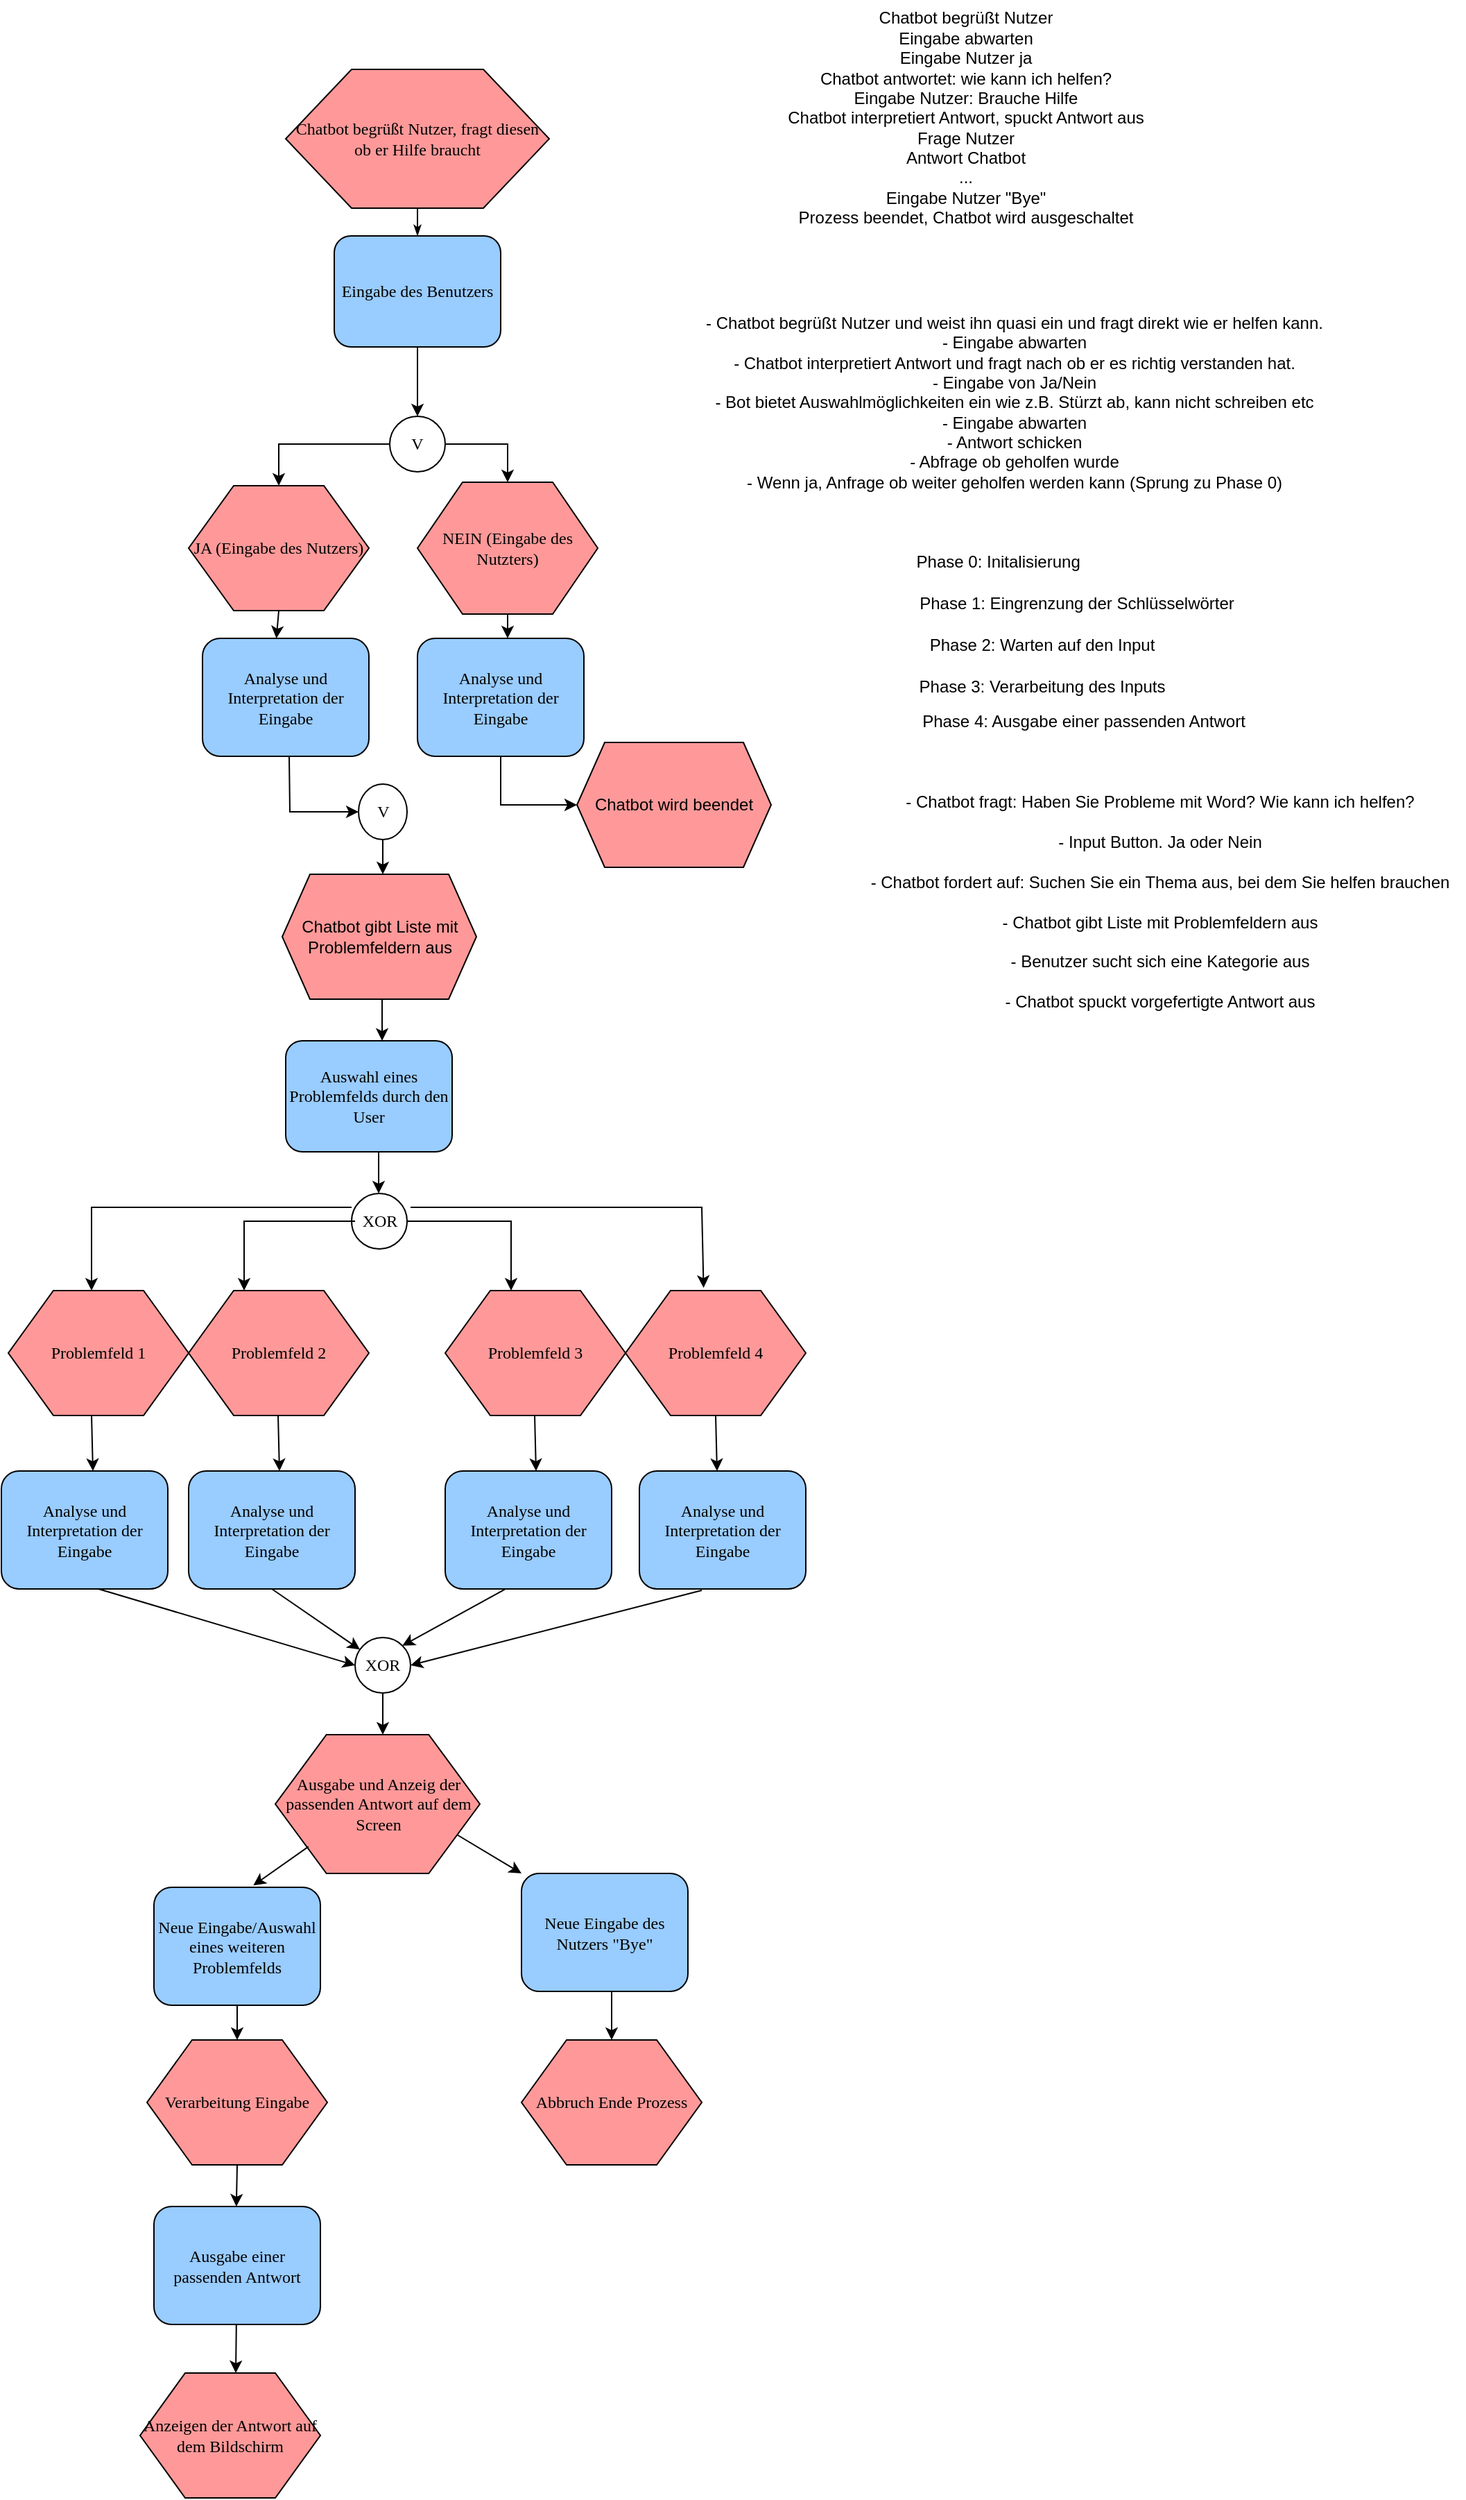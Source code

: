 <mxfile version="20.3.0" type="device"><diagram name="Page-1" id="8ce9d11a-91a2-4d17-14d8-a56ed91bf033"><mxGraphModel dx="2122" dy="1381" grid="1" gridSize="10" guides="1" tooltips="1" connect="1" arrows="1" fold="1" page="1" pageScale="1" pageWidth="1100" pageHeight="850" background="none" math="0" shadow="0"><root><mxCell id="0"/><mxCell id="1" parent="0"/><mxCell id="Pw-NRlmpF0P7CUlUOtBj-82" value="" style="endArrow=classic;html=1;rounded=0;entryX=0;entryY=0;entryDx=0;entryDy=0;" parent="1" target="Pw-NRlmpF0P7CUlUOtBj-74" edge="1"><mxGeometry width="50" height="50" relative="1" as="geometry"><mxPoint x="150" y="1180" as="sourcePoint"/><mxPoint x="200" y="1130" as="targetPoint"/></mxGeometry></mxCell><mxCell id="Pw-NRlmpF0P7CUlUOtBj-69" value="Ausgabe und Anzeig der passenden Antwort auf dem Screen" style="shape=hexagon;perimeter=hexagonPerimeter;whiteSpace=wrap;html=1;rounded=0;shadow=0;labelBackgroundColor=none;strokeWidth=1;fontFamily=Verdana;fontSize=12;align=center;fillColor=#FF9999;" parent="1" vertex="1"><mxGeometry x="22.5" y="1110" width="147.5" height="100" as="geometry"/></mxCell><mxCell id="17ea667e15c223fc-28" style="edgeStyle=orthogonalEdgeStyle;rounded=1;html=1;labelBackgroundColor=none;startArrow=none;startFill=0;startSize=5;endArrow=classicThin;endFill=1;endSize=5;jettySize=auto;orthogonalLoop=1;strokeWidth=1;fontFamily=Verdana;fontSize=8;exitX=0.5;exitY=1;exitDx=0;exitDy=0;" parent="1" source="17ea667e15c223fc-1" target="17ea667e15c223fc-2" edge="1"><mxGeometry relative="1" as="geometry"/></mxCell><mxCell id="17ea667e15c223fc-1" value="Chatbot begrüßt Nutzer, fragt diesen ob er Hilfe braucht" style="shape=hexagon;perimeter=hexagonPerimeter;whiteSpace=wrap;html=1;rounded=0;shadow=0;labelBackgroundColor=none;strokeWidth=1;fontFamily=Verdana;fontSize=12;align=center;fillColor=#FF9999;" parent="1" vertex="1"><mxGeometry x="30" y="-90" width="190" height="100" as="geometry"/></mxCell><mxCell id="17ea667e15c223fc-2" value="Eingabe des Benutzers" style="rounded=1;whiteSpace=wrap;html=1;shadow=0;labelBackgroundColor=none;strokeWidth=1;fontFamily=Verdana;fontSize=12;align=center;fillColor=#99CCFF;" parent="1" vertex="1"><mxGeometry x="65" y="30" width="120" height="80" as="geometry"/></mxCell><mxCell id="17ea667e15c223fc-5" value="JA (Eingabe des Nutzers)" style="shape=hexagon;perimeter=hexagonPerimeter;whiteSpace=wrap;html=1;rounded=0;shadow=0;labelBackgroundColor=none;strokeWidth=1;fontFamily=Verdana;fontSize=12;align=center;fillColor=#FF9999;" parent="1" vertex="1"><mxGeometry x="-40" y="210" width="130" height="90" as="geometry"/></mxCell><mxCell id="17ea667e15c223fc-8" value="Analyse und Interpretation der Eingabe" style="rounded=1;whiteSpace=wrap;html=1;shadow=0;labelBackgroundColor=none;strokeWidth=1;fontFamily=Verdana;fontSize=12;align=center;fillColor=#99CCFF;" parent="1" vertex="1"><mxGeometry x="125" y="320" width="120" height="85" as="geometry"/></mxCell><mxCell id="RISgRwebaMDkwIASM-h6-5" value="Chatbot gibt Liste mit Problemfeldern aus" style="shape=hexagon;perimeter=hexagonPerimeter2;whiteSpace=wrap;html=1;fixedSize=1;fillColor=#FF9999;" parent="1" vertex="1"><mxGeometry x="27.5" y="490" width="140" height="90" as="geometry"/></mxCell><mxCell id="RISgRwebaMDkwIASM-h6-6" value="Chatbot begrüßt Nutzer&lt;br&gt;Eingabe abwarten&lt;br&gt;Eingabe Nutzer ja&lt;br&gt;Chatbot antwortet: wie kann ich helfen?&lt;br&gt;Eingabe Nutzer: Brauche Hilfe&lt;br&gt;Chatbot interpretiert Antwort, spuckt Antwort aus&lt;br&gt;Frage Nutzer&lt;br&gt;Antwort Chatbot&lt;br&gt;...&lt;br&gt;Eingabe Nutzer &quot;Bye&quot;&lt;br&gt;Prozess beendet, Chatbot wird ausgeschaltet" style="text;html=1;align=center;verticalAlign=middle;resizable=0;points=[];autosize=1;strokeColor=none;fillColor=none;" parent="1" vertex="1"><mxGeometry x="380" y="-140" width="280" height="170" as="geometry"/></mxCell><mxCell id="RISgRwebaMDkwIASM-h6-9" value="Auswahl eines Problemfelds durch den User" style="rounded=1;whiteSpace=wrap;html=1;shadow=0;labelBackgroundColor=none;strokeWidth=1;fontFamily=Verdana;fontSize=12;align=center;fillColor=#99CCFF;" parent="1" vertex="1"><mxGeometry x="30" y="610" width="120" height="80" as="geometry"/></mxCell><mxCell id="cZlidE2UrJFpA4DND7jb-1" value="&lt;div&gt;- Chatbot begrüßt Nutzer und weist ihn quasi ein und fragt direkt wie er helfen kann.&lt;/div&gt;&lt;div&gt;- Eingabe abwarten&lt;/div&gt;&lt;div&gt;- Chatbot interpretiert Antwort und fragt nach ob er es richtig verstanden hat.&lt;/div&gt;&lt;div&gt;- Eingabe von Ja/Nein&lt;/div&gt;&lt;div&gt;- Bot bietet Auswahlmöglichkeiten ein wie z.B. Stürzt ab, kann nicht schreiben etc&lt;/div&gt;&lt;div&gt;- Eingabe abwarten&lt;/div&gt;&lt;div&gt;- Antwort schicken&lt;/div&gt;&lt;div&gt;- Abfrage ob geholfen wurde&lt;/div&gt;&lt;div&gt;- Wenn ja, Anfrage ob weiter geholfen werden kann (Sprung zu Phase 0)&lt;/div&gt;" style="text;html=1;align=center;verticalAlign=middle;resizable=0;points=[];autosize=1;strokeColor=none;fillColor=none;" parent="1" vertex="1"><mxGeometry x="320" y="80" width="470" height="140" as="geometry"/></mxCell><mxCell id="cZlidE2UrJFpA4DND7jb-2" value="Phase 0: Initalisierung&amp;nbsp;" style="text;html=1;align=center;verticalAlign=middle;resizable=0;points=[];autosize=1;strokeColor=none;fillColor=none;" parent="1" vertex="1"><mxGeometry x="475" y="250" width="140" height="30" as="geometry"/></mxCell><mxCell id="cZlidE2UrJFpA4DND7jb-3" value="Phase 1: Eingrenzung der Schlüsselwörter" style="text;html=1;align=center;verticalAlign=middle;resizable=0;points=[];autosize=1;strokeColor=none;fillColor=none;" parent="1" vertex="1"><mxGeometry x="475" y="280" width="250" height="30" as="geometry"/></mxCell><mxCell id="cZlidE2UrJFpA4DND7jb-4" value="Phase 2: Warten auf den Input" style="text;html=1;align=center;verticalAlign=middle;resizable=0;points=[];autosize=1;strokeColor=none;fillColor=none;" parent="1" vertex="1"><mxGeometry x="480" y="310" width="190" height="30" as="geometry"/></mxCell><mxCell id="cZlidE2UrJFpA4DND7jb-5" value="Phase 3: Verarbeitung des Inputs" style="text;html=1;align=center;verticalAlign=middle;resizable=0;points=[];autosize=1;strokeColor=none;fillColor=none;" parent="1" vertex="1"><mxGeometry x="475" y="340" width="200" height="30" as="geometry"/></mxCell><mxCell id="cZlidE2UrJFpA4DND7jb-6" value="Phase 4: Ausgabe einer passenden Antwort" style="text;html=1;align=center;verticalAlign=middle;resizable=0;points=[];autosize=1;strokeColor=none;fillColor=none;" parent="1" vertex="1"><mxGeometry x="475" y="365" width="260" height="30" as="geometry"/></mxCell><mxCell id="-8mEvPXA5TtEtR4yXlWz-6" value="- Chatbot fragt: Haben Sie Probleme mit Word? Wie kann ich helfen?&lt;br&gt;&lt;br&gt;- Input Button. Ja oder Nein&lt;br&gt;&lt;br&gt;- Chatbot fordert auf: Suchen Sie ein Thema aus, bei dem Sie helfen brauchen&lt;br&gt;&lt;br&gt;- Chatbot gibt Liste mit Problemfeldern aus&lt;br&gt;&lt;br&gt;- Benutzer sucht sich eine Kategorie aus&lt;br&gt;&lt;br&gt;- Chatbot spuckt vorgefertigte Antwort aus" style="text;html=1;align=center;verticalAlign=middle;resizable=0;points=[];autosize=1;strokeColor=none;fillColor=none;" parent="1" vertex="1"><mxGeometry x="440" y="425" width="440" height="170" as="geometry"/></mxCell><mxCell id="OrrPocDCMdOG56lXxaIT-3" value="V" style="ellipse;whiteSpace=wrap;html=1;rounded=1;shadow=0;labelBackgroundColor=none;strokeWidth=1;fontFamily=Verdana;fontSize=12;align=center;" parent="1" vertex="1"><mxGeometry x="105" y="160" width="40" height="40" as="geometry"/></mxCell><mxCell id="OrrPocDCMdOG56lXxaIT-10" value="NEIN (Eingabe des Nutzters)" style="shape=hexagon;perimeter=hexagonPerimeter;whiteSpace=wrap;html=1;rounded=0;shadow=0;labelBackgroundColor=none;strokeWidth=1;fontFamily=Verdana;fontSize=12;align=center;fillColor=#FF9999;" parent="1" vertex="1"><mxGeometry x="125" y="207.5" width="130" height="95" as="geometry"/></mxCell><mxCell id="Pw-NRlmpF0P7CUlUOtBj-3" value="Analyse und Interpretation der Eingabe" style="rounded=1;whiteSpace=wrap;html=1;shadow=0;labelBackgroundColor=none;strokeWidth=1;fontFamily=Verdana;fontSize=12;align=center;fillColor=#99CCFF;" parent="1" vertex="1"><mxGeometry x="-30" y="320" width="120" height="85" as="geometry"/></mxCell><mxCell id="Pw-NRlmpF0P7CUlUOtBj-7" value="V" style="ellipse;whiteSpace=wrap;html=1;rounded=1;shadow=0;labelBackgroundColor=none;strokeWidth=1;fontFamily=Verdana;fontSize=12;align=center;" parent="1" vertex="1"><mxGeometry x="82.5" y="425" width="35" height="40" as="geometry"/></mxCell><mxCell id="Pw-NRlmpF0P7CUlUOtBj-12" value="XOR" style="ellipse;whiteSpace=wrap;html=1;rounded=1;shadow=0;labelBackgroundColor=none;strokeWidth=1;fontFamily=Verdana;fontSize=12;align=center;" parent="1" vertex="1"><mxGeometry x="77.5" y="720" width="40" height="40" as="geometry"/></mxCell><mxCell id="Pw-NRlmpF0P7CUlUOtBj-13" value="" style="endArrow=classic;html=1;rounded=0;entryX=0.433;entryY=-0.022;entryDx=0;entryDy=0;entryPerimeter=0;" parent="1" target="Pw-NRlmpF0P7CUlUOtBj-22" edge="1"><mxGeometry width="50" height="50" relative="1" as="geometry"><mxPoint x="120" y="730" as="sourcePoint"/><mxPoint x="300" y="790" as="targetPoint"/><Array as="points"><mxPoint x="200" y="730"/><mxPoint x="330" y="730"/></Array></mxGeometry></mxCell><mxCell id="Pw-NRlmpF0P7CUlUOtBj-15" value="" style="endArrow=classic;html=1;rounded=0;" parent="1" edge="1"><mxGeometry width="50" height="50" relative="1" as="geometry"><mxPoint x="77.5" y="730" as="sourcePoint"/><mxPoint x="-110" y="790" as="targetPoint"/><Array as="points"><mxPoint x="30" y="730"/><mxPoint x="-110" y="730"/></Array></mxGeometry></mxCell><mxCell id="Pw-NRlmpF0P7CUlUOtBj-16" value="" style="endArrow=classic;html=1;rounded=0;" parent="1" edge="1"><mxGeometry width="50" height="50" relative="1" as="geometry"><mxPoint x="80" y="740" as="sourcePoint"/><mxPoint y="790" as="targetPoint"/><Array as="points"><mxPoint x="79.5" y="740"/><mxPoint y="740"/></Array></mxGeometry></mxCell><mxCell id="Pw-NRlmpF0P7CUlUOtBj-17" value="" style="endArrow=classic;html=1;rounded=0;" parent="1" edge="1"><mxGeometry width="50" height="50" relative="1" as="geometry"><mxPoint x="117.5" y="740" as="sourcePoint"/><mxPoint x="192.5" y="790" as="targetPoint"/><Array as="points"><mxPoint x="160" y="740"/><mxPoint x="192.5" y="740"/></Array></mxGeometry></mxCell><mxCell id="Pw-NRlmpF0P7CUlUOtBj-18" value="Problemfeld 1" style="shape=hexagon;perimeter=hexagonPerimeter;whiteSpace=wrap;html=1;rounded=0;shadow=0;labelBackgroundColor=none;strokeWidth=1;fontFamily=Verdana;fontSize=12;align=center;fillColor=#FF9999;" parent="1" vertex="1"><mxGeometry x="-170" y="790" width="130" height="90" as="geometry"/></mxCell><mxCell id="Pw-NRlmpF0P7CUlUOtBj-19" value="Problemfeld 2" style="shape=hexagon;perimeter=hexagonPerimeter;whiteSpace=wrap;html=1;rounded=0;shadow=0;labelBackgroundColor=none;strokeWidth=1;fontFamily=Verdana;fontSize=12;align=center;fillColor=#FF9999;" parent="1" vertex="1"><mxGeometry x="-40" y="790" width="130" height="90" as="geometry"/></mxCell><mxCell id="Pw-NRlmpF0P7CUlUOtBj-21" value="Problemfeld 3" style="shape=hexagon;perimeter=hexagonPerimeter;whiteSpace=wrap;html=1;rounded=0;shadow=0;labelBackgroundColor=none;strokeWidth=1;fontFamily=Verdana;fontSize=12;align=center;fillColor=#FF9999;" parent="1" vertex="1"><mxGeometry x="145" y="790" width="130" height="90" as="geometry"/></mxCell><mxCell id="Pw-NRlmpF0P7CUlUOtBj-22" value="Problemfeld 4" style="shape=hexagon;perimeter=hexagonPerimeter;whiteSpace=wrap;html=1;rounded=0;shadow=0;labelBackgroundColor=none;strokeWidth=1;fontFamily=Verdana;fontSize=12;align=center;fillColor=#FF9999;" parent="1" vertex="1"><mxGeometry x="275" y="790" width="130" height="90" as="geometry"/></mxCell><mxCell id="Pw-NRlmpF0P7CUlUOtBj-23" value="Analyse und Interpretation der Eingabe" style="rounded=1;whiteSpace=wrap;html=1;shadow=0;labelBackgroundColor=none;strokeWidth=1;fontFamily=Verdana;fontSize=12;align=center;fillColor=#99CCFF;" parent="1" vertex="1"><mxGeometry x="-175" y="920" width="120" height="85" as="geometry"/></mxCell><mxCell id="Pw-NRlmpF0P7CUlUOtBj-24" value="Analyse und Interpretation der Eingabe" style="rounded=1;whiteSpace=wrap;html=1;shadow=0;labelBackgroundColor=none;strokeWidth=1;fontFamily=Verdana;fontSize=12;align=center;fillColor=#99CCFF;" parent="1" vertex="1"><mxGeometry x="-40" y="920" width="120" height="85" as="geometry"/></mxCell><mxCell id="Pw-NRlmpF0P7CUlUOtBj-25" value="Analyse und Interpretation der Eingabe" style="rounded=1;whiteSpace=wrap;html=1;shadow=0;labelBackgroundColor=none;strokeWidth=1;fontFamily=Verdana;fontSize=12;align=center;fillColor=#99CCFF;" parent="1" vertex="1"><mxGeometry x="145" y="920" width="120" height="85" as="geometry"/></mxCell><mxCell id="Pw-NRlmpF0P7CUlUOtBj-26" value="Analyse und Interpretation der Eingabe" style="rounded=1;whiteSpace=wrap;html=1;shadow=0;labelBackgroundColor=none;strokeWidth=1;fontFamily=Verdana;fontSize=12;align=center;fillColor=#99CCFF;" parent="1" vertex="1"><mxGeometry x="285" y="920" width="120" height="85" as="geometry"/></mxCell><mxCell id="Pw-NRlmpF0P7CUlUOtBj-34" value="" style="endArrow=classic;html=1;rounded=0;" parent="1" edge="1"><mxGeometry width="50" height="50" relative="1" as="geometry"><mxPoint x="340" y="880" as="sourcePoint"/><mxPoint x="341" y="920" as="targetPoint"/></mxGeometry></mxCell><mxCell id="Pw-NRlmpF0P7CUlUOtBj-35" value="" style="endArrow=classic;html=1;rounded=0;" parent="1" edge="1"><mxGeometry width="50" height="50" relative="1" as="geometry"><mxPoint x="-110" y="880" as="sourcePoint"/><mxPoint x="-109" y="920" as="targetPoint"/></mxGeometry></mxCell><mxCell id="Pw-NRlmpF0P7CUlUOtBj-37" value="" style="endArrow=classic;html=1;rounded=0;exitX=0.5;exitY=1;exitDx=0;exitDy=0;" parent="1" source="Pw-NRlmpF0P7CUlUOtBj-24" target="Pw-NRlmpF0P7CUlUOtBj-41" edge="1"><mxGeometry width="50" height="50" relative="1" as="geometry"><mxPoint x="4.5" y="1175" as="sourcePoint"/><mxPoint x="30" y="1290" as="targetPoint"/></mxGeometry></mxCell><mxCell id="Pw-NRlmpF0P7CUlUOtBj-41" value="XOR" style="ellipse;whiteSpace=wrap;html=1;rounded=1;shadow=0;labelBackgroundColor=none;strokeWidth=1;fontFamily=Verdana;fontSize=12;align=center;" parent="1" vertex="1"><mxGeometry x="80" y="1040" width="40" height="40" as="geometry"/></mxCell><mxCell id="Pw-NRlmpF0P7CUlUOtBj-42" value="" style="endArrow=classic;html=1;rounded=0;entryX=0.5;entryY=0;entryDx=0;entryDy=0;" parent="1" target="OrrPocDCMdOG56lXxaIT-3" edge="1"><mxGeometry width="50" height="50" relative="1" as="geometry"><mxPoint x="125" y="110" as="sourcePoint"/><mxPoint x="170" y="60" as="targetPoint"/></mxGeometry></mxCell><mxCell id="Pw-NRlmpF0P7CUlUOtBj-44" value="" style="endArrow=classic;html=1;rounded=0;entryX=0.5;entryY=0;entryDx=0;entryDy=0;" parent="1" target="OrrPocDCMdOG56lXxaIT-10" edge="1"><mxGeometry width="50" height="50" relative="1" as="geometry"><mxPoint x="145" y="180" as="sourcePoint"/><mxPoint x="195" y="130" as="targetPoint"/><Array as="points"><mxPoint x="190" y="180"/></Array></mxGeometry></mxCell><mxCell id="Pw-NRlmpF0P7CUlUOtBj-45" value="" style="endArrow=classic;html=1;rounded=0;entryX=0.5;entryY=0;entryDx=0;entryDy=0;" parent="1" target="17ea667e15c223fc-5" edge="1"><mxGeometry width="50" height="50" relative="1" as="geometry"><mxPoint x="105" y="180" as="sourcePoint"/><mxPoint x="155" y="130" as="targetPoint"/><Array as="points"><mxPoint x="25" y="180"/></Array></mxGeometry></mxCell><mxCell id="Pw-NRlmpF0P7CUlUOtBj-47" value="" style="endArrow=classic;html=1;rounded=0;entryX=0;entryY=0.5;entryDx=0;entryDy=0;" parent="1" target="Pw-NRlmpF0P7CUlUOtBj-7" edge="1"><mxGeometry width="50" height="50" relative="1" as="geometry"><mxPoint x="32.5" y="405" as="sourcePoint"/><mxPoint x="30" y="460" as="targetPoint"/><Array as="points"><mxPoint x="33" y="445"/></Array></mxGeometry></mxCell><mxCell id="Pw-NRlmpF0P7CUlUOtBj-49" value="" style="endArrow=classic;html=1;rounded=0;" parent="1" edge="1"><mxGeometry width="50" height="50" relative="1" as="geometry"><mxPoint x="209.5" y="880" as="sourcePoint"/><mxPoint x="210.5" y="920" as="targetPoint"/></mxGeometry></mxCell><mxCell id="Pw-NRlmpF0P7CUlUOtBj-50" value="" style="endArrow=classic;html=1;rounded=0;" parent="1" edge="1"><mxGeometry width="50" height="50" relative="1" as="geometry"><mxPoint x="24.5" y="880" as="sourcePoint"/><mxPoint x="25.5" y="920" as="targetPoint"/></mxGeometry></mxCell><mxCell id="Pw-NRlmpF0P7CUlUOtBj-52" value="" style="endArrow=classic;html=1;rounded=0;entryX=0;entryY=0.5;entryDx=0;entryDy=0;" parent="1" target="Pw-NRlmpF0P7CUlUOtBj-41" edge="1"><mxGeometry width="50" height="50" relative="1" as="geometry"><mxPoint x="-105" y="1005" as="sourcePoint"/><mxPoint x="-55" y="955" as="targetPoint"/></mxGeometry></mxCell><mxCell id="Pw-NRlmpF0P7CUlUOtBj-53" value="" style="endArrow=classic;html=1;rounded=0;entryX=1;entryY=0;entryDx=0;entryDy=0;exitX=0.358;exitY=1.004;exitDx=0;exitDy=0;exitPerimeter=0;" parent="1" source="Pw-NRlmpF0P7CUlUOtBj-25" target="Pw-NRlmpF0P7CUlUOtBj-41" edge="1"><mxGeometry width="50" height="50" relative="1" as="geometry"><mxPoint x="170" y="1030" as="sourcePoint"/><mxPoint x="171" y="1070" as="targetPoint"/></mxGeometry></mxCell><mxCell id="Pw-NRlmpF0P7CUlUOtBj-54" value="" style="endArrow=classic;html=1;rounded=0;entryX=1;entryY=0.5;entryDx=0;entryDy=0;exitX=0.375;exitY=1.012;exitDx=0;exitDy=0;exitPerimeter=0;" parent="1" source="Pw-NRlmpF0P7CUlUOtBj-26" target="Pw-NRlmpF0P7CUlUOtBj-41" edge="1"><mxGeometry width="50" height="50" relative="1" as="geometry"><mxPoint x="200" y="1050" as="sourcePoint"/><mxPoint x="201" y="1090" as="targetPoint"/></mxGeometry></mxCell><mxCell id="Pw-NRlmpF0P7CUlUOtBj-55" value="" style="endArrow=classic;html=1;rounded=0;exitX=0.5;exitY=1;exitDx=0;exitDy=0;" parent="1" source="Pw-NRlmpF0P7CUlUOtBj-7" edge="1"><mxGeometry width="50" height="50" relative="1" as="geometry"><mxPoint x="98" y="470" as="sourcePoint"/><mxPoint x="100" y="490" as="targetPoint"/></mxGeometry></mxCell><mxCell id="Pw-NRlmpF0P7CUlUOtBj-64" value="" style="endArrow=classic;html=1;rounded=0;" parent="1" edge="1"><mxGeometry width="50" height="50" relative="1" as="geometry"><mxPoint x="99.5" y="580" as="sourcePoint"/><mxPoint x="99.5" y="610" as="targetPoint"/></mxGeometry></mxCell><mxCell id="Pw-NRlmpF0P7CUlUOtBj-65" value="" style="endArrow=classic;html=1;rounded=0;" parent="1" edge="1"><mxGeometry width="50" height="50" relative="1" as="geometry"><mxPoint x="97" y="690" as="sourcePoint"/><mxPoint x="97" y="720" as="targetPoint"/></mxGeometry></mxCell><mxCell id="Pw-NRlmpF0P7CUlUOtBj-68" value="" style="endArrow=classic;html=1;rounded=0;" parent="1" edge="1"><mxGeometry width="50" height="50" relative="1" as="geometry"><mxPoint x="100" y="1080" as="sourcePoint"/><mxPoint x="100" y="1110" as="targetPoint"/></mxGeometry></mxCell><mxCell id="Pw-NRlmpF0P7CUlUOtBj-70" value="Neue Eingabe/Auswahl eines weiteren Problemfelds" style="rounded=1;whiteSpace=wrap;html=1;shadow=0;labelBackgroundColor=none;strokeWidth=1;fontFamily=Verdana;fontSize=12;align=center;fillColor=#99CCFF;" parent="1" vertex="1"><mxGeometry x="-65" y="1220" width="120" height="85" as="geometry"/></mxCell><mxCell id="Pw-NRlmpF0P7CUlUOtBj-71" value="Abbruch Ende Prozess" style="shape=hexagon;perimeter=hexagonPerimeter;whiteSpace=wrap;html=1;rounded=0;shadow=0;labelBackgroundColor=none;strokeWidth=1;fontFamily=Verdana;fontSize=12;align=center;fillColor=#FF9999;" parent="1" vertex="1"><mxGeometry x="200" y="1330" width="130" height="90" as="geometry"/></mxCell><mxCell id="Pw-NRlmpF0P7CUlUOtBj-72" value="Verarbeitung Eingabe" style="shape=hexagon;perimeter=hexagonPerimeter;whiteSpace=wrap;html=1;rounded=0;shadow=0;labelBackgroundColor=none;strokeWidth=1;fontFamily=Verdana;fontSize=12;align=center;fillColor=#FF9999;" parent="1" vertex="1"><mxGeometry x="-70" y="1330" width="130" height="90" as="geometry"/></mxCell><mxCell id="Pw-NRlmpF0P7CUlUOtBj-74" value="Neue Eingabe des Nutzers &quot;Bye&quot;" style="rounded=1;whiteSpace=wrap;html=1;shadow=0;labelBackgroundColor=none;strokeWidth=1;fontFamily=Verdana;fontSize=12;align=center;fillColor=#99CCFF;" parent="1" vertex="1"><mxGeometry x="200" y="1210" width="120" height="85" as="geometry"/></mxCell><mxCell id="Pw-NRlmpF0P7CUlUOtBj-77" value="" style="endArrow=classic;html=1;rounded=0;entryX=0.597;entryY=-0.016;entryDx=0;entryDy=0;entryPerimeter=0;exitX=0.162;exitY=0.807;exitDx=0;exitDy=0;exitPerimeter=0;" parent="1" source="Pw-NRlmpF0P7CUlUOtBj-69" target="Pw-NRlmpF0P7CUlUOtBj-70" edge="1"><mxGeometry width="50" height="50" relative="1" as="geometry"><mxPoint x="55" y="1190" as="sourcePoint"/><mxPoint x="105" y="1140" as="targetPoint"/></mxGeometry></mxCell><mxCell id="Pw-NRlmpF0P7CUlUOtBj-79" value="" style="endArrow=classic;html=1;rounded=0;entryX=0.5;entryY=0;entryDx=0;entryDy=0;" parent="1" target="Pw-NRlmpF0P7CUlUOtBj-71" edge="1"><mxGeometry width="50" height="50" relative="1" as="geometry"><mxPoint x="265" y="1295" as="sourcePoint"/><mxPoint x="315" y="1245" as="targetPoint"/></mxGeometry></mxCell><mxCell id="Pw-NRlmpF0P7CUlUOtBj-81" value="" style="endArrow=classic;html=1;rounded=0;entryX=0.5;entryY=0;entryDx=0;entryDy=0;" parent="1" target="Pw-NRlmpF0P7CUlUOtBj-72" edge="1"><mxGeometry width="50" height="50" relative="1" as="geometry"><mxPoint x="-5" y="1305" as="sourcePoint"/><mxPoint x="45" y="1255" as="targetPoint"/></mxGeometry></mxCell><mxCell id="Pw-NRlmpF0P7CUlUOtBj-84" value="" style="endArrow=classic;html=1;rounded=0;exitX=0.5;exitY=1;exitDx=0;exitDy=0;" parent="1" edge="1" source="OrrPocDCMdOG56lXxaIT-10"><mxGeometry width="50" height="50" relative="1" as="geometry"><mxPoint x="190" y="310" as="sourcePoint"/><mxPoint x="190" y="320" as="targetPoint"/></mxGeometry></mxCell><mxCell id="Pw-NRlmpF0P7CUlUOtBj-86" value="" style="endArrow=classic;html=1;rounded=0;entryX=0.444;entryY=0;entryDx=0;entryDy=0;entryPerimeter=0;exitX=0.5;exitY=1;exitDx=0;exitDy=0;" parent="1" edge="1" target="Pw-NRlmpF0P7CUlUOtBj-3" source="17ea667e15c223fc-5"><mxGeometry width="50" height="50" relative="1" as="geometry"><mxPoint x="20" y="300" as="sourcePoint"/><mxPoint x="24.41" y="330" as="targetPoint"/></mxGeometry></mxCell><mxCell id="Pw-NRlmpF0P7CUlUOtBj-88" value="Ausgabe einer passenden Antwort" style="rounded=1;whiteSpace=wrap;html=1;shadow=0;labelBackgroundColor=none;strokeWidth=1;fontFamily=Verdana;fontSize=12;align=center;fillColor=#99CCFF;" parent="1" vertex="1"><mxGeometry x="-65" y="1450" width="120" height="85" as="geometry"/></mxCell><mxCell id="Pw-NRlmpF0P7CUlUOtBj-89" value="Anzeigen der Antwort auf dem Bildschirm" style="shape=hexagon;perimeter=hexagonPerimeter;whiteSpace=wrap;html=1;rounded=0;shadow=0;labelBackgroundColor=none;strokeWidth=1;fontFamily=Verdana;fontSize=12;align=center;fillColor=#FF9999;" parent="1" vertex="1"><mxGeometry x="-75" y="1570" width="130" height="90" as="geometry"/></mxCell><mxCell id="Pw-NRlmpF0P7CUlUOtBj-90" value="" style="endArrow=classic;html=1;rounded=0;exitX=0.5;exitY=1;exitDx=0;exitDy=0;" parent="1" source="Pw-NRlmpF0P7CUlUOtBj-72" edge="1"><mxGeometry width="50" height="50" relative="1" as="geometry"><mxPoint x="-5.59" y="1400" as="sourcePoint"/><mxPoint x="-5.59" y="1450" as="targetPoint"/></mxGeometry></mxCell><mxCell id="Pw-NRlmpF0P7CUlUOtBj-92" value="" style="endArrow=classic;html=1;rounded=0;" parent="1" edge="1"><mxGeometry width="50" height="50" relative="1" as="geometry"><mxPoint x="-5.59" y="1535" as="sourcePoint"/><mxPoint x="-6" y="1570" as="targetPoint"/></mxGeometry></mxCell><mxCell id="5Tdy5h8g2x62nR9Yikd6-1" value="" style="endArrow=classic;html=1;rounded=0;exitX=0.5;exitY=1;exitDx=0;exitDy=0;" edge="1" parent="1" source="17ea667e15c223fc-8"><mxGeometry width="50" height="50" relative="1" as="geometry"><mxPoint x="185" y="405" as="sourcePoint"/><mxPoint x="240" y="440" as="targetPoint"/><Array as="points"><mxPoint x="185" y="440"/></Array></mxGeometry></mxCell><mxCell id="5Tdy5h8g2x62nR9Yikd6-2" value="Chatbot wird beendet" style="shape=hexagon;perimeter=hexagonPerimeter2;whiteSpace=wrap;html=1;fixedSize=1;fillColor=#FF9999;" vertex="1" parent="1"><mxGeometry x="240" y="395" width="140" height="90" as="geometry"/></mxCell></root></mxGraphModel></diagram></mxfile>